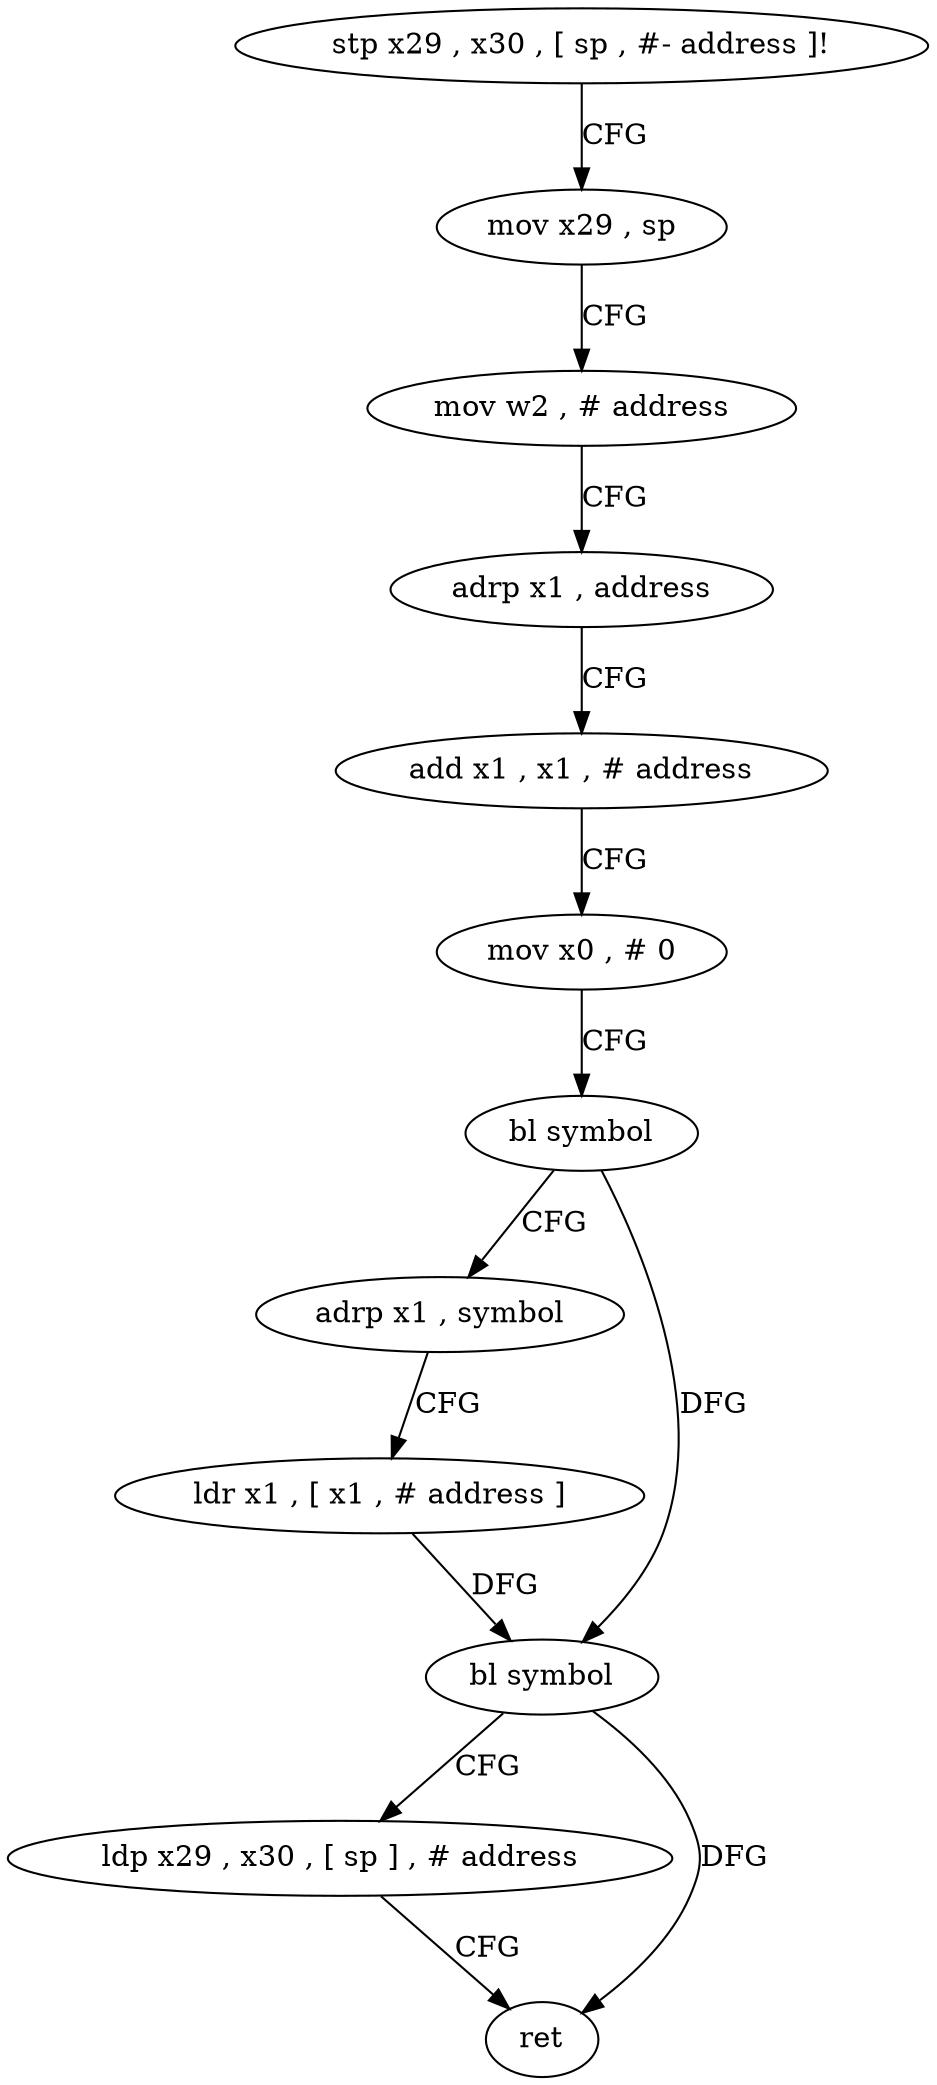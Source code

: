 digraph "func" {
"4213292" [label = "stp x29 , x30 , [ sp , #- address ]!" ]
"4213296" [label = "mov x29 , sp" ]
"4213300" [label = "mov w2 , # address" ]
"4213304" [label = "adrp x1 , address" ]
"4213308" [label = "add x1 , x1 , # address" ]
"4213312" [label = "mov x0 , # 0" ]
"4213316" [label = "bl symbol" ]
"4213320" [label = "adrp x1 , symbol" ]
"4213324" [label = "ldr x1 , [ x1 , # address ]" ]
"4213328" [label = "bl symbol" ]
"4213332" [label = "ldp x29 , x30 , [ sp ] , # address" ]
"4213336" [label = "ret" ]
"4213292" -> "4213296" [ label = "CFG" ]
"4213296" -> "4213300" [ label = "CFG" ]
"4213300" -> "4213304" [ label = "CFG" ]
"4213304" -> "4213308" [ label = "CFG" ]
"4213308" -> "4213312" [ label = "CFG" ]
"4213312" -> "4213316" [ label = "CFG" ]
"4213316" -> "4213320" [ label = "CFG" ]
"4213316" -> "4213328" [ label = "DFG" ]
"4213320" -> "4213324" [ label = "CFG" ]
"4213324" -> "4213328" [ label = "DFG" ]
"4213328" -> "4213332" [ label = "CFG" ]
"4213328" -> "4213336" [ label = "DFG" ]
"4213332" -> "4213336" [ label = "CFG" ]
}
